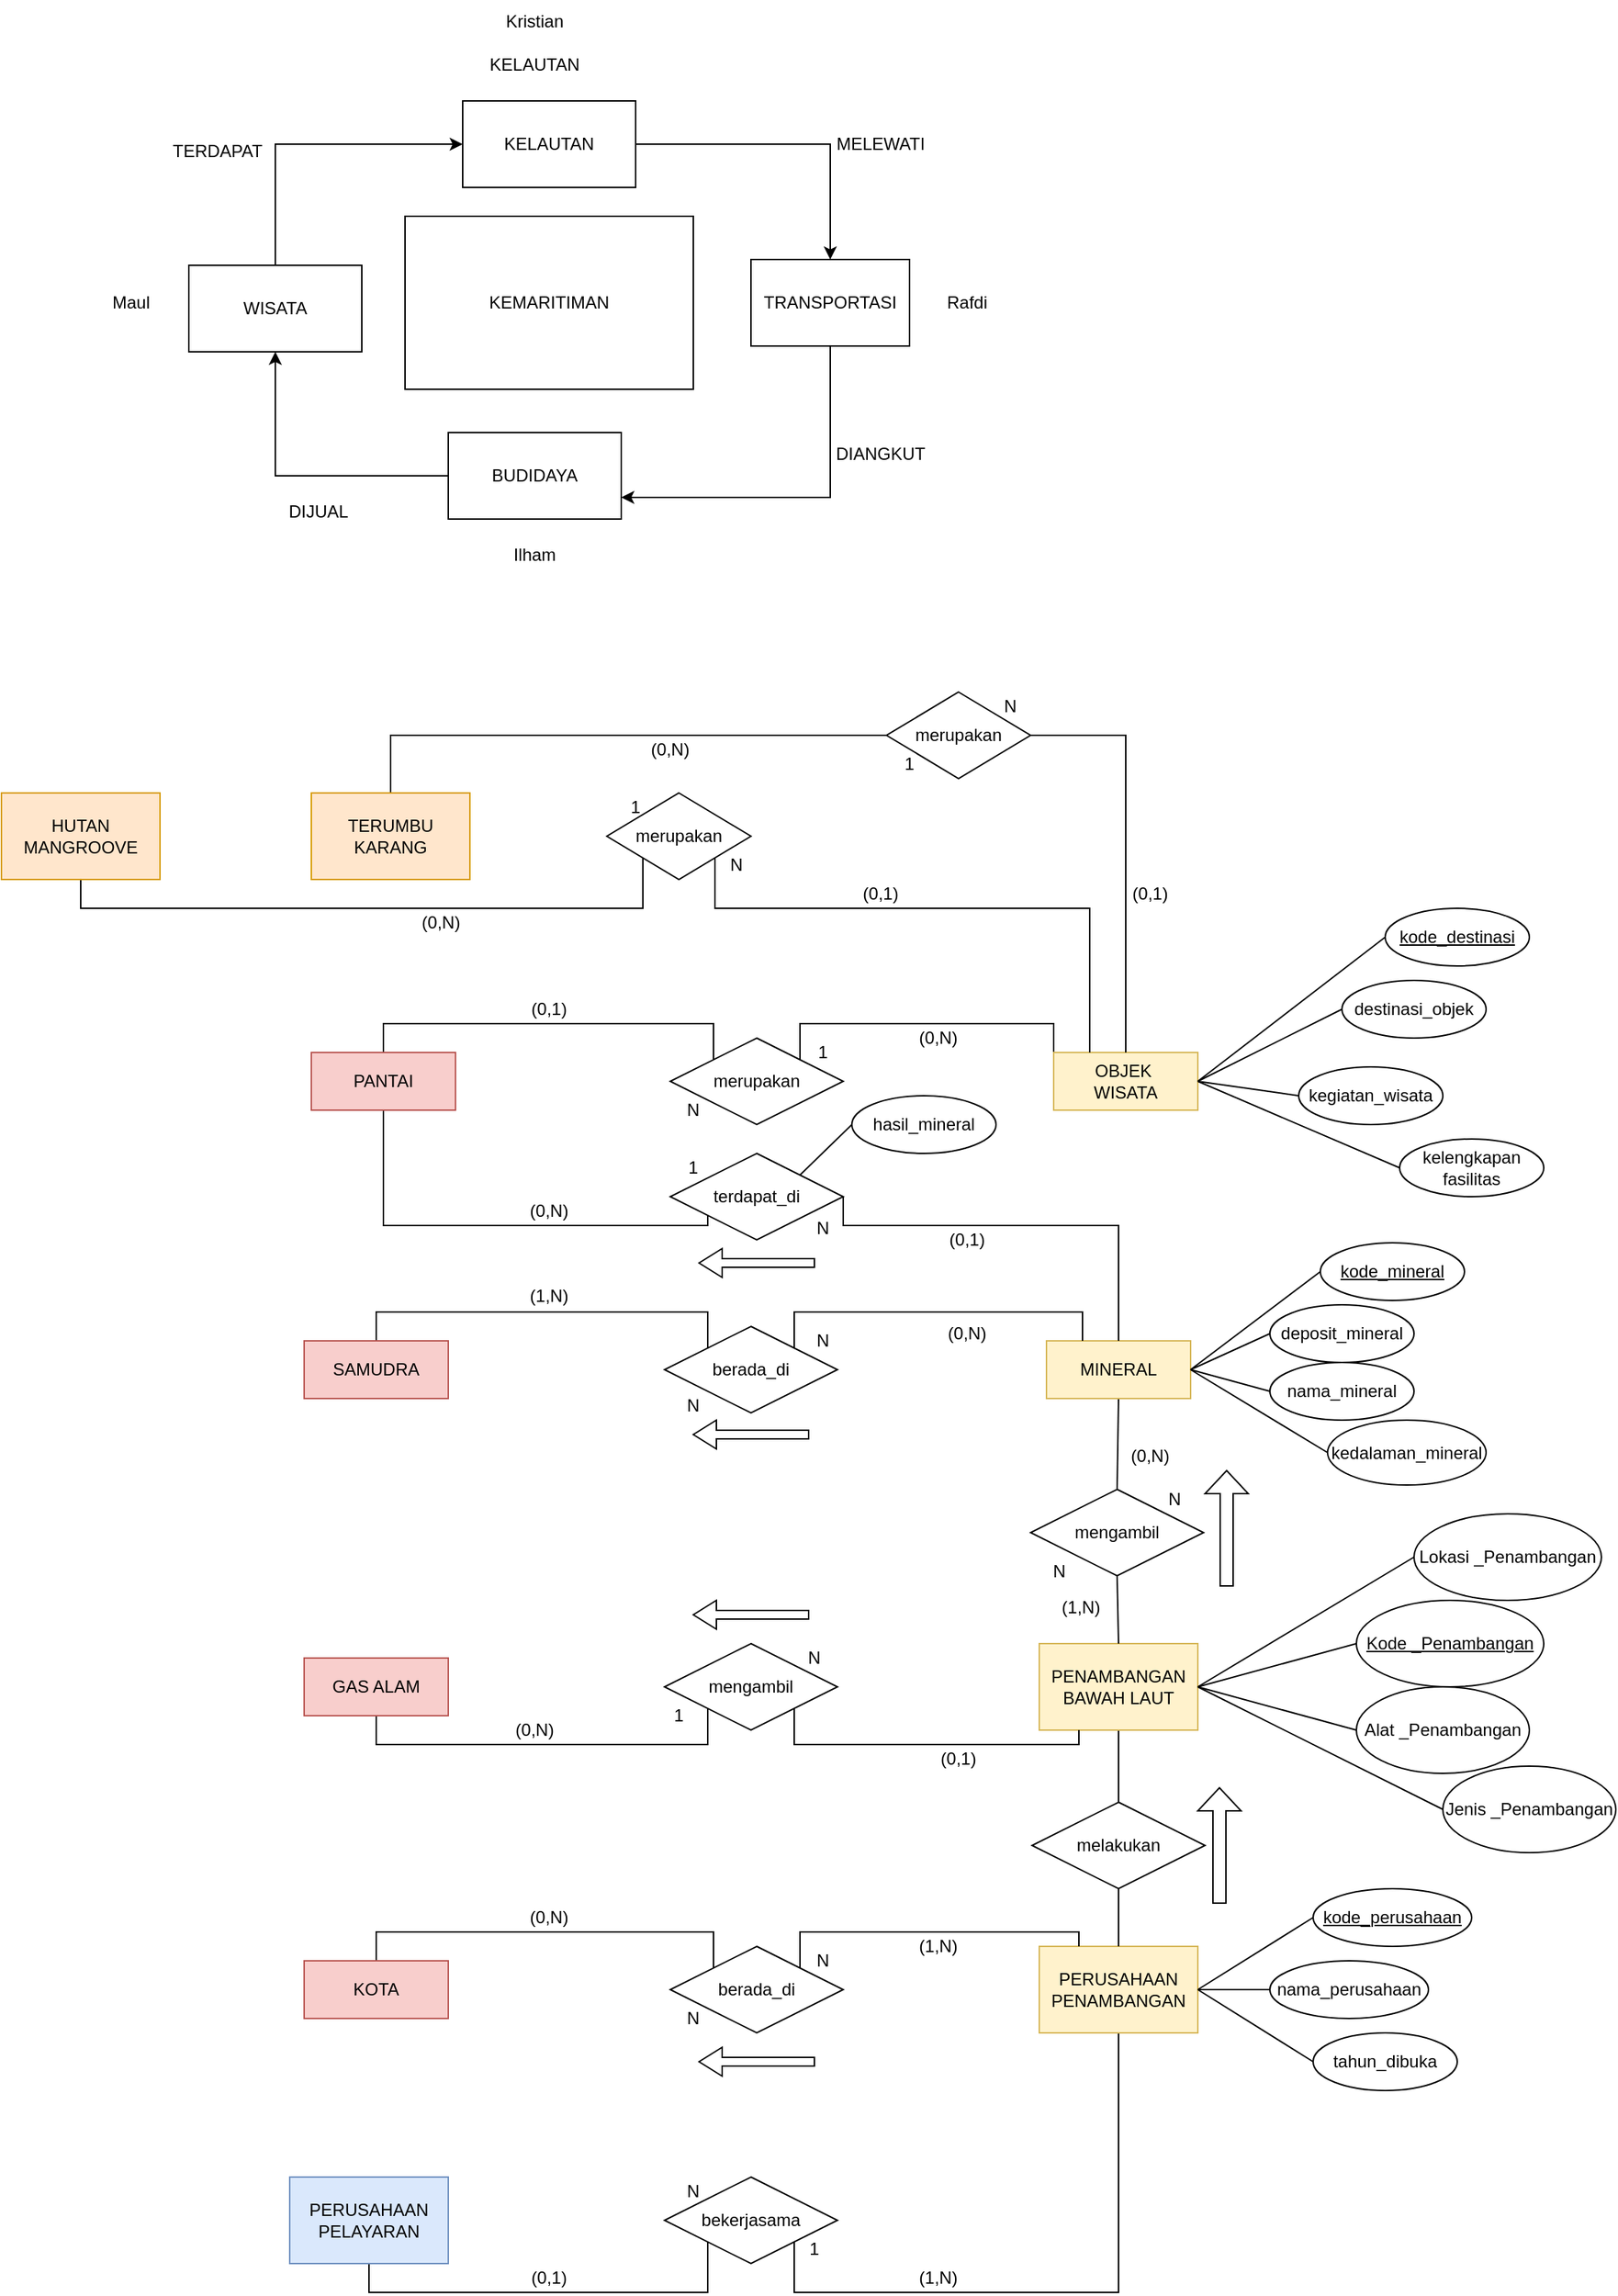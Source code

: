 <mxfile version="15.4.0" type="device"><diagram id="qbSiOUKNmNahu11_KAGd" name="Page-1"><mxGraphModel dx="1086" dy="846" grid="1" gridSize="10" guides="1" tooltips="1" connect="1" arrows="1" fold="1" page="1" pageScale="1" pageWidth="1169" pageHeight="827" math="0" shadow="0"><root><mxCell id="0"/><mxCell id="1" parent="0"/><mxCell id="umn7wUE_OWknkJdX8bGO-1" value="KEMARITIMAN" style="rounded=0;whiteSpace=wrap;html=1;" parent="1" vertex="1"><mxGeometry x="510" y="320" width="200" height="120" as="geometry"/></mxCell><mxCell id="umn7wUE_OWknkJdX8bGO-21" style="edgeStyle=orthogonalEdgeStyle;rounded=0;orthogonalLoop=1;jettySize=auto;html=1;exitX=0.5;exitY=1;exitDx=0;exitDy=0;entryX=1;entryY=0.75;entryDx=0;entryDy=0;" parent="1" source="umn7wUE_OWknkJdX8bGO-4" target="umn7wUE_OWknkJdX8bGO-5" edge="1"><mxGeometry relative="1" as="geometry"/></mxCell><mxCell id="umn7wUE_OWknkJdX8bGO-4" value="TRANSPORTASI" style="rounded=0;whiteSpace=wrap;html=1;" parent="1" vertex="1"><mxGeometry x="750" y="350" width="110" height="60" as="geometry"/></mxCell><mxCell id="umn7wUE_OWknkJdX8bGO-29" style="edgeStyle=orthogonalEdgeStyle;rounded=0;orthogonalLoop=1;jettySize=auto;html=1;exitX=0;exitY=0.5;exitDx=0;exitDy=0;entryX=0.5;entryY=1;entryDx=0;entryDy=0;" parent="1" source="umn7wUE_OWknkJdX8bGO-5" target="umn7wUE_OWknkJdX8bGO-14" edge="1"><mxGeometry relative="1" as="geometry"/></mxCell><mxCell id="umn7wUE_OWknkJdX8bGO-5" value="" style="rounded=0;whiteSpace=wrap;html=1;" parent="1" vertex="1"><mxGeometry x="540" y="470" width="120" height="60" as="geometry"/></mxCell><mxCell id="umn7wUE_OWknkJdX8bGO-7" value="BUDIDAYA" style="text;html=1;strokeColor=none;fillColor=none;align=center;verticalAlign=middle;whiteSpace=wrap;rounded=0;" parent="1" vertex="1"><mxGeometry x="570" y="485" width="60" height="30" as="geometry"/></mxCell><mxCell id="umn7wUE_OWknkJdX8bGO-9" value="KELAUTAN" style="text;html=1;strokeColor=none;fillColor=none;align=center;verticalAlign=middle;whiteSpace=wrap;rounded=0;" parent="1" vertex="1"><mxGeometry x="570" y="200" width="60" height="30" as="geometry"/></mxCell><mxCell id="umn7wUE_OWknkJdX8bGO-20" style="edgeStyle=orthogonalEdgeStyle;rounded=0;orthogonalLoop=1;jettySize=auto;html=1;exitX=1;exitY=0.5;exitDx=0;exitDy=0;entryX=0.5;entryY=0;entryDx=0;entryDy=0;" parent="1" source="umn7wUE_OWknkJdX8bGO-26" target="umn7wUE_OWknkJdX8bGO-4" edge="1"><mxGeometry relative="1" as="geometry"><mxPoint x="735" y="270" as="sourcePoint"/></mxGeometry></mxCell><mxCell id="umn7wUE_OWknkJdX8bGO-27" style="edgeStyle=orthogonalEdgeStyle;rounded=0;orthogonalLoop=1;jettySize=auto;html=1;exitX=0.5;exitY=0;exitDx=0;exitDy=0;entryX=0;entryY=0.5;entryDx=0;entryDy=0;" parent="1" source="umn7wUE_OWknkJdX8bGO-14" target="umn7wUE_OWknkJdX8bGO-26" edge="1"><mxGeometry relative="1" as="geometry"/></mxCell><mxCell id="umn7wUE_OWknkJdX8bGO-14" value="WISATA" style="rounded=0;whiteSpace=wrap;html=1;" parent="1" vertex="1"><mxGeometry x="360" y="354" width="120" height="60" as="geometry"/></mxCell><mxCell id="umn7wUE_OWknkJdX8bGO-22" value="DIANGKUT" style="text;html=1;strokeColor=none;fillColor=none;align=center;verticalAlign=middle;whiteSpace=wrap;rounded=0;" parent="1" vertex="1"><mxGeometry x="810" y="470" width="60" height="30" as="geometry"/></mxCell><mxCell id="umn7wUE_OWknkJdX8bGO-23" value="MELEWATI" style="text;html=1;strokeColor=none;fillColor=none;align=center;verticalAlign=middle;whiteSpace=wrap;rounded=0;" parent="1" vertex="1"><mxGeometry x="810" y="255" width="60" height="30" as="geometry"/></mxCell><mxCell id="umn7wUE_OWknkJdX8bGO-25" value="TERDAPAT" style="text;html=1;strokeColor=none;fillColor=none;align=center;verticalAlign=middle;whiteSpace=wrap;rounded=0;" parent="1" vertex="1"><mxGeometry x="350" y="260" width="60" height="30" as="geometry"/></mxCell><mxCell id="umn7wUE_OWknkJdX8bGO-26" value="KELAUTAN" style="rounded=0;whiteSpace=wrap;html=1;" parent="1" vertex="1"><mxGeometry x="550" y="240" width="120" height="60" as="geometry"/></mxCell><mxCell id="umn7wUE_OWknkJdX8bGO-30" value="DIJUAL" style="text;html=1;strokeColor=none;fillColor=none;align=center;verticalAlign=middle;whiteSpace=wrap;rounded=0;" parent="1" vertex="1"><mxGeometry x="420" y="510" width="60" height="30" as="geometry"/></mxCell><mxCell id="umn7wUE_OWknkJdX8bGO-31" value="Maul" style="text;html=1;strokeColor=none;fillColor=none;align=center;verticalAlign=middle;whiteSpace=wrap;rounded=0;" parent="1" vertex="1"><mxGeometry x="290" y="365" width="60" height="30" as="geometry"/></mxCell><mxCell id="umn7wUE_OWknkJdX8bGO-32" value="Ilham" style="text;html=1;strokeColor=none;fillColor=none;align=center;verticalAlign=middle;whiteSpace=wrap;rounded=0;" parent="1" vertex="1"><mxGeometry x="570" y="540" width="60" height="30" as="geometry"/></mxCell><mxCell id="umn7wUE_OWknkJdX8bGO-33" value="Kristian" style="text;html=1;strokeColor=none;fillColor=none;align=center;verticalAlign=middle;whiteSpace=wrap;rounded=0;" parent="1" vertex="1"><mxGeometry x="570" y="170" width="60" height="30" as="geometry"/></mxCell><mxCell id="umn7wUE_OWknkJdX8bGO-34" value="Rafdi" style="text;html=1;strokeColor=none;fillColor=none;align=center;verticalAlign=middle;whiteSpace=wrap;rounded=0;" parent="1" vertex="1"><mxGeometry x="870" y="365" width="60" height="30" as="geometry"/></mxCell><mxCell id="5Eii85f6GhmCk1y5B3Vd-1" style="edgeStyle=orthogonalEdgeStyle;rounded=0;orthogonalLoop=1;jettySize=auto;html=1;exitX=0.5;exitY=0;exitDx=0;exitDy=0;entryX=0;entryY=0;entryDx=0;entryDy=0;endArrow=none;endFill=0;" edge="1" parent="1" source="5Eii85f6GhmCk1y5B3Vd-2" target="5Eii85f6GhmCk1y5B3Vd-26"><mxGeometry relative="1" as="geometry"><Array as="points"><mxPoint x="490" y="1080"/><mxPoint x="720" y="1080"/></Array></mxGeometry></mxCell><mxCell id="5Eii85f6GhmCk1y5B3Vd-2" value="SAMUDRA" style="whiteSpace=wrap;html=1;align=center;fillColor=#f8cecc;strokeColor=#b85450;" vertex="1" parent="1"><mxGeometry x="440" y="1100" width="100" height="40" as="geometry"/></mxCell><mxCell id="5Eii85f6GhmCk1y5B3Vd-3" style="edgeStyle=orthogonalEdgeStyle;rounded=0;orthogonalLoop=1;jettySize=auto;html=1;exitX=0.5;exitY=0;exitDx=0;exitDy=0;entryX=0;entryY=0;entryDx=0;entryDy=0;endArrow=none;endFill=0;" edge="1" parent="1" source="5Eii85f6GhmCk1y5B3Vd-5" target="5Eii85f6GhmCk1y5B3Vd-24"><mxGeometry relative="1" as="geometry"><Array as="points"><mxPoint x="495" y="880"/><mxPoint x="724" y="880"/></Array></mxGeometry></mxCell><mxCell id="5Eii85f6GhmCk1y5B3Vd-4" style="edgeStyle=orthogonalEdgeStyle;rounded=0;orthogonalLoop=1;jettySize=auto;html=1;exitX=0.5;exitY=1;exitDx=0;exitDy=0;entryX=0;entryY=0.5;entryDx=0;entryDy=0;endArrow=none;endFill=0;" edge="1" parent="1" source="5Eii85f6GhmCk1y5B3Vd-5" target="5Eii85f6GhmCk1y5B3Vd-36"><mxGeometry relative="1" as="geometry"><Array as="points"><mxPoint x="495" y="1020"/><mxPoint x="720" y="1020"/><mxPoint x="720" y="1000"/></Array></mxGeometry></mxCell><mxCell id="5Eii85f6GhmCk1y5B3Vd-5" value="PANTAI" style="whiteSpace=wrap;html=1;align=center;fillColor=#f8cecc;strokeColor=#b85450;" vertex="1" parent="1"><mxGeometry x="445" y="900" width="100" height="40" as="geometry"/></mxCell><mxCell id="5Eii85f6GhmCk1y5B3Vd-6" style="edgeStyle=orthogonalEdgeStyle;rounded=0;orthogonalLoop=1;jettySize=auto;html=1;exitX=0.5;exitY=0;exitDx=0;exitDy=0;entryX=0;entryY=0;entryDx=0;entryDy=0;endArrow=none;endFill=0;" edge="1" parent="1" source="5Eii85f6GhmCk1y5B3Vd-7" target="5Eii85f6GhmCk1y5B3Vd-30"><mxGeometry relative="1" as="geometry"><Array as="points"><mxPoint x="490" y="1510"/><mxPoint x="724" y="1510"/></Array></mxGeometry></mxCell><mxCell id="5Eii85f6GhmCk1y5B3Vd-7" value="KOTA" style="whiteSpace=wrap;html=1;align=center;fillColor=#f8cecc;strokeColor=#b85450;" vertex="1" parent="1"><mxGeometry x="440" y="1530" width="100" height="40" as="geometry"/></mxCell><mxCell id="5Eii85f6GhmCk1y5B3Vd-8" style="edgeStyle=orthogonalEdgeStyle;rounded=0;orthogonalLoop=1;jettySize=auto;html=1;exitX=0.5;exitY=1;exitDx=0;exitDy=0;entryX=0;entryY=1;entryDx=0;entryDy=0;endArrow=none;endFill=0;" edge="1" parent="1" source="5Eii85f6GhmCk1y5B3Vd-9" target="5Eii85f6GhmCk1y5B3Vd-34"><mxGeometry relative="1" as="geometry"><Array as="points"><mxPoint x="485" y="1760"/><mxPoint x="720" y="1760"/></Array></mxGeometry></mxCell><mxCell id="5Eii85f6GhmCk1y5B3Vd-9" value="PERUSAHAAN&lt;br&gt;PELAYARAN" style="whiteSpace=wrap;html=1;align=center;fillColor=#dae8fc;strokeColor=#6c8ebf;" vertex="1" parent="1"><mxGeometry x="430" y="1680" width="110" height="60" as="geometry"/></mxCell><mxCell id="5Eii85f6GhmCk1y5B3Vd-10" style="edgeStyle=none;rounded=0;orthogonalLoop=1;jettySize=auto;html=1;exitX=0.5;exitY=1;exitDx=0;exitDy=0;entryX=0.5;entryY=0;entryDx=0;entryDy=0;endArrow=none;endFill=0;" edge="1" parent="1" source="5Eii85f6GhmCk1y5B3Vd-11" target="5Eii85f6GhmCk1y5B3Vd-47"><mxGeometry relative="1" as="geometry"/></mxCell><mxCell id="5Eii85f6GhmCk1y5B3Vd-11" value="MINERAL" style="whiteSpace=wrap;html=1;align=center;fillColor=#fff2cc;strokeColor=#d6b656;" vertex="1" parent="1"><mxGeometry x="955" y="1100" width="100" height="40" as="geometry"/></mxCell><mxCell id="5Eii85f6GhmCk1y5B3Vd-12" style="edgeStyle=orthogonalEdgeStyle;rounded=0;orthogonalLoop=1;jettySize=auto;html=1;exitX=0.5;exitY=1;exitDx=0;exitDy=0;entryX=0;entryY=1;entryDx=0;entryDy=0;endArrow=none;endFill=0;" edge="1" parent="1" source="5Eii85f6GhmCk1y5B3Vd-13" target="5Eii85f6GhmCk1y5B3Vd-28"><mxGeometry relative="1" as="geometry"><Array as="points"><mxPoint x="490" y="1380"/><mxPoint x="720" y="1380"/></Array></mxGeometry></mxCell><mxCell id="5Eii85f6GhmCk1y5B3Vd-13" value="GAS ALAM" style="whiteSpace=wrap;html=1;align=center;fillColor=#f8cecc;strokeColor=#b85450;" vertex="1" parent="1"><mxGeometry x="440" y="1320" width="100" height="40" as="geometry"/></mxCell><mxCell id="5Eii85f6GhmCk1y5B3Vd-14" style="edgeStyle=none;rounded=0;orthogonalLoop=1;jettySize=auto;html=1;exitX=0.5;exitY=1;exitDx=0;exitDy=0;entryX=0.5;entryY=0;entryDx=0;entryDy=0;endArrow=none;endFill=0;" edge="1" parent="1" source="5Eii85f6GhmCk1y5B3Vd-15" target="5Eii85f6GhmCk1y5B3Vd-44"><mxGeometry relative="1" as="geometry"/></mxCell><mxCell id="5Eii85f6GhmCk1y5B3Vd-15" value="PENAMBANGAN BAWAH LAUT" style="whiteSpace=wrap;html=1;align=center;fillColor=#fff2cc;strokeColor=#d6b656;" vertex="1" parent="1"><mxGeometry x="950" y="1310" width="110" height="60" as="geometry"/></mxCell><mxCell id="5Eii85f6GhmCk1y5B3Vd-16" style="edgeStyle=orthogonalEdgeStyle;rounded=0;orthogonalLoop=1;jettySize=auto;html=1;exitX=0.5;exitY=1;exitDx=0;exitDy=0;entryX=1;entryY=1;entryDx=0;entryDy=0;endArrow=none;endFill=0;" edge="1" parent="1" source="5Eii85f6GhmCk1y5B3Vd-17" target="5Eii85f6GhmCk1y5B3Vd-34"><mxGeometry relative="1" as="geometry"><Array as="points"><mxPoint x="1005" y="1760"/><mxPoint x="780" y="1760"/></Array></mxGeometry></mxCell><mxCell id="5Eii85f6GhmCk1y5B3Vd-17" value="PERUSAHAAN&lt;br&gt;PENAMBANGAN" style="whiteSpace=wrap;html=1;align=center;fillColor=#fff2cc;strokeColor=#d6b656;" vertex="1" parent="1"><mxGeometry x="950" y="1520" width="110" height="60" as="geometry"/></mxCell><mxCell id="5Eii85f6GhmCk1y5B3Vd-18" style="edgeStyle=orthogonalEdgeStyle;rounded=0;orthogonalLoop=1;jettySize=auto;html=1;exitX=0;exitY=0;exitDx=0;exitDy=0;entryX=1;entryY=0;entryDx=0;entryDy=0;endArrow=none;endFill=0;" edge="1" parent="1" source="5Eii85f6GhmCk1y5B3Vd-19" target="5Eii85f6GhmCk1y5B3Vd-24"><mxGeometry relative="1" as="geometry"><Array as="points"><mxPoint x="960" y="880"/><mxPoint x="784" y="880"/></Array></mxGeometry></mxCell><mxCell id="5Eii85f6GhmCk1y5B3Vd-19" value="OBJEK&amp;nbsp;&lt;br&gt;WISATA" style="whiteSpace=wrap;html=1;align=center;fillColor=#fff2cc;strokeColor=#d6b656;" vertex="1" parent="1"><mxGeometry x="960" y="900" width="100" height="40" as="geometry"/></mxCell><mxCell id="5Eii85f6GhmCk1y5B3Vd-20" style="edgeStyle=orthogonalEdgeStyle;rounded=0;orthogonalLoop=1;jettySize=auto;html=1;exitX=0.5;exitY=1;exitDx=0;exitDy=0;entryX=0;entryY=1;entryDx=0;entryDy=0;endArrow=none;endFill=0;" edge="1" parent="1" source="5Eii85f6GhmCk1y5B3Vd-21" target="5Eii85f6GhmCk1y5B3Vd-40"><mxGeometry relative="1" as="geometry"><Array as="points"><mxPoint x="285" y="800"/><mxPoint x="675" y="800"/></Array></mxGeometry></mxCell><mxCell id="5Eii85f6GhmCk1y5B3Vd-21" value="HUTAN&lt;br&gt;MANGROOVE" style="whiteSpace=wrap;html=1;align=center;fillColor=#ffe6cc;strokeColor=#d79b00;" vertex="1" parent="1"><mxGeometry x="230" y="720" width="110" height="60" as="geometry"/></mxCell><mxCell id="5Eii85f6GhmCk1y5B3Vd-22" style="edgeStyle=orthogonalEdgeStyle;rounded=0;orthogonalLoop=1;jettySize=auto;html=1;exitX=0.5;exitY=0;exitDx=0;exitDy=0;entryX=0;entryY=0.5;entryDx=0;entryDy=0;endArrow=none;endFill=0;" edge="1" parent="1" source="5Eii85f6GhmCk1y5B3Vd-23" target="5Eii85f6GhmCk1y5B3Vd-42"><mxGeometry relative="1" as="geometry"/></mxCell><mxCell id="5Eii85f6GhmCk1y5B3Vd-23" value="TERUMBU KARANG" style="whiteSpace=wrap;html=1;align=center;fillColor=#ffe6cc;strokeColor=#d79b00;" vertex="1" parent="1"><mxGeometry x="445" y="720" width="110" height="60" as="geometry"/></mxCell><mxCell id="5Eii85f6GhmCk1y5B3Vd-24" value="merupakan" style="shape=rhombus;perimeter=rhombusPerimeter;whiteSpace=wrap;html=1;align=center;" vertex="1" parent="1"><mxGeometry x="694" y="890" width="120" height="60" as="geometry"/></mxCell><mxCell id="5Eii85f6GhmCk1y5B3Vd-25" style="edgeStyle=orthogonalEdgeStyle;rounded=0;orthogonalLoop=1;jettySize=auto;html=1;exitX=1;exitY=0;exitDx=0;exitDy=0;entryX=0.25;entryY=0;entryDx=0;entryDy=0;endArrow=none;endFill=0;" edge="1" parent="1" source="5Eii85f6GhmCk1y5B3Vd-26" target="5Eii85f6GhmCk1y5B3Vd-11"><mxGeometry relative="1" as="geometry"><Array as="points"><mxPoint x="780" y="1080"/><mxPoint x="980" y="1080"/></Array></mxGeometry></mxCell><mxCell id="5Eii85f6GhmCk1y5B3Vd-26" value="berada_di" style="shape=rhombus;perimeter=rhombusPerimeter;whiteSpace=wrap;html=1;align=center;" vertex="1" parent="1"><mxGeometry x="690" y="1090" width="120" height="60" as="geometry"/></mxCell><mxCell id="5Eii85f6GhmCk1y5B3Vd-27" style="edgeStyle=orthogonalEdgeStyle;rounded=0;orthogonalLoop=1;jettySize=auto;html=1;exitX=1;exitY=1;exitDx=0;exitDy=0;entryX=0.25;entryY=1;entryDx=0;entryDy=0;endArrow=none;endFill=0;" edge="1" parent="1" source="5Eii85f6GhmCk1y5B3Vd-28" target="5Eii85f6GhmCk1y5B3Vd-15"><mxGeometry relative="1" as="geometry"><Array as="points"><mxPoint x="780" y="1380"/><mxPoint x="978" y="1380"/></Array></mxGeometry></mxCell><mxCell id="5Eii85f6GhmCk1y5B3Vd-28" value="mengambil" style="shape=rhombus;perimeter=rhombusPerimeter;whiteSpace=wrap;html=1;align=center;" vertex="1" parent="1"><mxGeometry x="690" y="1310" width="120" height="60" as="geometry"/></mxCell><mxCell id="5Eii85f6GhmCk1y5B3Vd-29" style="edgeStyle=orthogonalEdgeStyle;rounded=0;orthogonalLoop=1;jettySize=auto;html=1;exitX=1;exitY=0;exitDx=0;exitDy=0;entryX=0.25;entryY=0;entryDx=0;entryDy=0;endArrow=none;endFill=0;" edge="1" parent="1" source="5Eii85f6GhmCk1y5B3Vd-30" target="5Eii85f6GhmCk1y5B3Vd-17"><mxGeometry relative="1" as="geometry"><Array as="points"><mxPoint x="784" y="1510"/><mxPoint x="978" y="1510"/></Array></mxGeometry></mxCell><mxCell id="5Eii85f6GhmCk1y5B3Vd-30" value="berada_di" style="shape=rhombus;perimeter=rhombusPerimeter;whiteSpace=wrap;html=1;align=center;" vertex="1" parent="1"><mxGeometry x="694" y="1520" width="120" height="60" as="geometry"/></mxCell><mxCell id="5Eii85f6GhmCk1y5B3Vd-31" value="" style="shape=singleArrow;direction=west;whiteSpace=wrap;html=1;" vertex="1" parent="1"><mxGeometry x="710" y="1155" width="80" height="20" as="geometry"/></mxCell><mxCell id="5Eii85f6GhmCk1y5B3Vd-32" value="" style="shape=singleArrow;direction=west;whiteSpace=wrap;html=1;" vertex="1" parent="1"><mxGeometry x="710" y="1280" width="80" height="20" as="geometry"/></mxCell><mxCell id="5Eii85f6GhmCk1y5B3Vd-33" value="" style="shape=singleArrow;direction=west;whiteSpace=wrap;html=1;" vertex="1" parent="1"><mxGeometry x="714" y="1590" width="80" height="20" as="geometry"/></mxCell><mxCell id="5Eii85f6GhmCk1y5B3Vd-34" value="bekerjasama" style="shape=rhombus;perimeter=rhombusPerimeter;whiteSpace=wrap;html=1;align=center;" vertex="1" parent="1"><mxGeometry x="690" y="1680" width="120" height="60" as="geometry"/></mxCell><mxCell id="5Eii85f6GhmCk1y5B3Vd-35" style="edgeStyle=orthogonalEdgeStyle;rounded=0;orthogonalLoop=1;jettySize=auto;html=1;exitX=1;exitY=0.5;exitDx=0;exitDy=0;entryX=0.5;entryY=0;entryDx=0;entryDy=0;endArrow=none;endFill=0;" edge="1" parent="1" source="5Eii85f6GhmCk1y5B3Vd-36" target="5Eii85f6GhmCk1y5B3Vd-11"><mxGeometry relative="1" as="geometry"><Array as="points"><mxPoint x="814" y="1020"/><mxPoint x="1005" y="1020"/></Array></mxGeometry></mxCell><mxCell id="5Eii85f6GhmCk1y5B3Vd-36" value="terdapat_di" style="shape=rhombus;perimeter=rhombusPerimeter;whiteSpace=wrap;html=1;align=center;" vertex="1" parent="1"><mxGeometry x="694" y="970" width="120" height="60" as="geometry"/></mxCell><mxCell id="5Eii85f6GhmCk1y5B3Vd-37" style="rounded=0;orthogonalLoop=1;jettySize=auto;html=1;exitX=0;exitY=0.5;exitDx=0;exitDy=0;entryX=1;entryY=0;entryDx=0;entryDy=0;endArrow=none;endFill=0;" edge="1" parent="1" source="5Eii85f6GhmCk1y5B3Vd-38" target="5Eii85f6GhmCk1y5B3Vd-36"><mxGeometry relative="1" as="geometry"/></mxCell><mxCell id="5Eii85f6GhmCk1y5B3Vd-38" value="hasil_mineral" style="ellipse;whiteSpace=wrap;html=1;align=center;" vertex="1" parent="1"><mxGeometry x="820" y="930" width="100" height="40" as="geometry"/></mxCell><mxCell id="5Eii85f6GhmCk1y5B3Vd-39" style="edgeStyle=orthogonalEdgeStyle;rounded=0;orthogonalLoop=1;jettySize=auto;html=1;exitX=1;exitY=1;exitDx=0;exitDy=0;entryX=0.25;entryY=0;entryDx=0;entryDy=0;endArrow=none;endFill=0;" edge="1" parent="1" source="5Eii85f6GhmCk1y5B3Vd-40" target="5Eii85f6GhmCk1y5B3Vd-19"><mxGeometry relative="1" as="geometry"><Array as="points"><mxPoint x="725" y="800"/><mxPoint x="985" y="800"/></Array></mxGeometry></mxCell><mxCell id="5Eii85f6GhmCk1y5B3Vd-40" value="merupakan" style="shape=rhombus;perimeter=rhombusPerimeter;whiteSpace=wrap;html=1;align=center;" vertex="1" parent="1"><mxGeometry x="650" y="720" width="100" height="60" as="geometry"/></mxCell><mxCell id="5Eii85f6GhmCk1y5B3Vd-41" style="edgeStyle=orthogonalEdgeStyle;rounded=0;orthogonalLoop=1;jettySize=auto;html=1;exitX=1;exitY=0.5;exitDx=0;exitDy=0;entryX=0.5;entryY=0;entryDx=0;entryDy=0;endArrow=none;endFill=0;" edge="1" parent="1" source="5Eii85f6GhmCk1y5B3Vd-42" target="5Eii85f6GhmCk1y5B3Vd-19"><mxGeometry relative="1" as="geometry"/></mxCell><mxCell id="5Eii85f6GhmCk1y5B3Vd-42" value="merupakan" style="shape=rhombus;perimeter=rhombusPerimeter;whiteSpace=wrap;html=1;align=center;" vertex="1" parent="1"><mxGeometry x="844" y="650" width="100" height="60" as="geometry"/></mxCell><mxCell id="5Eii85f6GhmCk1y5B3Vd-43" style="edgeStyle=none;rounded=0;orthogonalLoop=1;jettySize=auto;html=1;exitX=0.5;exitY=1;exitDx=0;exitDy=0;entryX=0.5;entryY=0;entryDx=0;entryDy=0;endArrow=none;endFill=0;" edge="1" parent="1" source="5Eii85f6GhmCk1y5B3Vd-44" target="5Eii85f6GhmCk1y5B3Vd-17"><mxGeometry relative="1" as="geometry"/></mxCell><mxCell id="5Eii85f6GhmCk1y5B3Vd-44" value="melakukan" style="shape=rhombus;perimeter=rhombusPerimeter;whiteSpace=wrap;html=1;align=center;" vertex="1" parent="1"><mxGeometry x="945" y="1420" width="120" height="60" as="geometry"/></mxCell><mxCell id="5Eii85f6GhmCk1y5B3Vd-45" value="" style="shape=singleArrow;direction=north;whiteSpace=wrap;html=1;" vertex="1" parent="1"><mxGeometry x="1060" y="1410" width="30" height="80" as="geometry"/></mxCell><mxCell id="5Eii85f6GhmCk1y5B3Vd-46" style="edgeStyle=none;rounded=0;orthogonalLoop=1;jettySize=auto;html=1;exitX=0.5;exitY=1;exitDx=0;exitDy=0;entryX=0.5;entryY=0;entryDx=0;entryDy=0;endArrow=none;endFill=0;" edge="1" parent="1" source="5Eii85f6GhmCk1y5B3Vd-47" target="5Eii85f6GhmCk1y5B3Vd-15"><mxGeometry relative="1" as="geometry"/></mxCell><mxCell id="5Eii85f6GhmCk1y5B3Vd-47" value="mengambil" style="shape=rhombus;perimeter=rhombusPerimeter;whiteSpace=wrap;html=1;align=center;" vertex="1" parent="1"><mxGeometry x="944" y="1203" width="120" height="60" as="geometry"/></mxCell><mxCell id="5Eii85f6GhmCk1y5B3Vd-48" value="" style="shape=singleArrow;direction=north;whiteSpace=wrap;html=1;" vertex="1" parent="1"><mxGeometry x="1065" y="1190" width="30" height="80" as="geometry"/></mxCell><mxCell id="5Eii85f6GhmCk1y5B3Vd-49" style="edgeStyle=none;rounded=0;orthogonalLoop=1;jettySize=auto;html=1;exitX=0;exitY=0.5;exitDx=0;exitDy=0;entryX=1;entryY=0.5;entryDx=0;entryDy=0;endArrow=none;endFill=0;" edge="1" parent="1" source="5Eii85f6GhmCk1y5B3Vd-50" target="5Eii85f6GhmCk1y5B3Vd-15"><mxGeometry relative="1" as="geometry"/></mxCell><mxCell id="5Eii85f6GhmCk1y5B3Vd-50" value="Jenis _Penambangan" style="ellipse;whiteSpace=wrap;html=1;align=center;" vertex="1" parent="1"><mxGeometry x="1230" y="1395" width="120" height="60" as="geometry"/></mxCell><mxCell id="5Eii85f6GhmCk1y5B3Vd-51" style="edgeStyle=none;rounded=0;orthogonalLoop=1;jettySize=auto;html=1;exitX=0;exitY=0.5;exitDx=0;exitDy=0;entryX=1;entryY=0.5;entryDx=0;entryDy=0;endArrow=none;endFill=0;" edge="1" parent="1" source="5Eii85f6GhmCk1y5B3Vd-52" target="5Eii85f6GhmCk1y5B3Vd-15"><mxGeometry relative="1" as="geometry"/></mxCell><mxCell id="5Eii85f6GhmCk1y5B3Vd-52" value="Lokasi _Penambangan" style="ellipse;whiteSpace=wrap;html=1;align=center;" vertex="1" parent="1"><mxGeometry x="1210" y="1220" width="130" height="60" as="geometry"/></mxCell><mxCell id="5Eii85f6GhmCk1y5B3Vd-53" style="edgeStyle=none;rounded=0;orthogonalLoop=1;jettySize=auto;html=1;exitX=0;exitY=0.5;exitDx=0;exitDy=0;endArrow=none;endFill=0;" edge="1" parent="1" source="5Eii85f6GhmCk1y5B3Vd-54"><mxGeometry relative="1" as="geometry"><mxPoint x="1060" y="1340" as="targetPoint"/></mxGeometry></mxCell><mxCell id="5Eii85f6GhmCk1y5B3Vd-54" value="Alat _Penambangan" style="ellipse;whiteSpace=wrap;html=1;align=center;" vertex="1" parent="1"><mxGeometry x="1170" y="1340" width="120" height="60" as="geometry"/></mxCell><mxCell id="5Eii85f6GhmCk1y5B3Vd-55" style="edgeStyle=none;rounded=0;orthogonalLoop=1;jettySize=auto;html=1;exitX=0;exitY=0.5;exitDx=0;exitDy=0;entryX=1;entryY=0.5;entryDx=0;entryDy=0;endArrow=none;endFill=0;" edge="1" parent="1" source="5Eii85f6GhmCk1y5B3Vd-56" target="5Eii85f6GhmCk1y5B3Vd-15"><mxGeometry relative="1" as="geometry"/></mxCell><mxCell id="5Eii85f6GhmCk1y5B3Vd-56" value="&lt;u&gt;Kode _Penambangan&lt;/u&gt;" style="ellipse;whiteSpace=wrap;html=1;align=center;" vertex="1" parent="1"><mxGeometry x="1170" y="1280" width="130" height="60" as="geometry"/></mxCell><mxCell id="5Eii85f6GhmCk1y5B3Vd-57" style="edgeStyle=none;rounded=0;orthogonalLoop=1;jettySize=auto;html=1;exitX=0;exitY=0.5;exitDx=0;exitDy=0;entryX=1;entryY=0.5;entryDx=0;entryDy=0;endArrow=none;endFill=0;" edge="1" parent="1" source="5Eii85f6GhmCk1y5B3Vd-58" target="5Eii85f6GhmCk1y5B3Vd-11"><mxGeometry relative="1" as="geometry"/></mxCell><mxCell id="5Eii85f6GhmCk1y5B3Vd-58" value="kedalaman_mineral" style="ellipse;whiteSpace=wrap;html=1;align=center;" vertex="1" parent="1"><mxGeometry x="1150" y="1155" width="110" height="45" as="geometry"/></mxCell><mxCell id="5Eii85f6GhmCk1y5B3Vd-59" style="edgeStyle=none;rounded=0;orthogonalLoop=1;jettySize=auto;html=1;exitX=0;exitY=0.5;exitDx=0;exitDy=0;entryX=1;entryY=0.5;entryDx=0;entryDy=0;endArrow=none;endFill=0;" edge="1" parent="1" source="5Eii85f6GhmCk1y5B3Vd-60" target="5Eii85f6GhmCk1y5B3Vd-11"><mxGeometry relative="1" as="geometry"/></mxCell><mxCell id="5Eii85f6GhmCk1y5B3Vd-60" value="nama_mineral" style="ellipse;whiteSpace=wrap;html=1;align=center;" vertex="1" parent="1"><mxGeometry x="1110" y="1115" width="100" height="40" as="geometry"/></mxCell><mxCell id="5Eii85f6GhmCk1y5B3Vd-61" style="edgeStyle=none;rounded=0;orthogonalLoop=1;jettySize=auto;html=1;exitX=0;exitY=0.5;exitDx=0;exitDy=0;entryX=1;entryY=0.5;entryDx=0;entryDy=0;endArrow=none;endFill=0;" edge="1" parent="1" source="5Eii85f6GhmCk1y5B3Vd-62" target="5Eii85f6GhmCk1y5B3Vd-11"><mxGeometry relative="1" as="geometry"/></mxCell><mxCell id="5Eii85f6GhmCk1y5B3Vd-62" value="&lt;u&gt;kode_mineral&lt;/u&gt;" style="ellipse;whiteSpace=wrap;html=1;align=center;" vertex="1" parent="1"><mxGeometry x="1145" y="1032" width="100" height="40" as="geometry"/></mxCell><mxCell id="5Eii85f6GhmCk1y5B3Vd-63" style="edgeStyle=none;rounded=0;orthogonalLoop=1;jettySize=auto;html=1;exitX=0;exitY=0.5;exitDx=0;exitDy=0;entryX=1;entryY=0.5;entryDx=0;entryDy=0;endArrow=none;endFill=0;" edge="1" parent="1" source="5Eii85f6GhmCk1y5B3Vd-64" target="5Eii85f6GhmCk1y5B3Vd-11"><mxGeometry relative="1" as="geometry"/></mxCell><mxCell id="5Eii85f6GhmCk1y5B3Vd-64" value="deposit_mineral" style="ellipse;whiteSpace=wrap;html=1;align=center;" vertex="1" parent="1"><mxGeometry x="1110" y="1075" width="100" height="40" as="geometry"/></mxCell><mxCell id="5Eii85f6GhmCk1y5B3Vd-65" style="edgeStyle=none;rounded=0;orthogonalLoop=1;jettySize=auto;html=1;exitX=0;exitY=0.5;exitDx=0;exitDy=0;entryX=1;entryY=0.5;entryDx=0;entryDy=0;endArrow=none;endFill=0;" edge="1" parent="1" source="5Eii85f6GhmCk1y5B3Vd-66" target="5Eii85f6GhmCk1y5B3Vd-19"><mxGeometry relative="1" as="geometry"/></mxCell><mxCell id="5Eii85f6GhmCk1y5B3Vd-66" value="destinasi_objek" style="ellipse;whiteSpace=wrap;html=1;align=center;" vertex="1" parent="1"><mxGeometry x="1160" y="850" width="100" height="40" as="geometry"/></mxCell><mxCell id="5Eii85f6GhmCk1y5B3Vd-67" style="edgeStyle=none;rounded=0;orthogonalLoop=1;jettySize=auto;html=1;exitX=0;exitY=0.5;exitDx=0;exitDy=0;endArrow=none;endFill=0;entryX=1;entryY=0.5;entryDx=0;entryDy=0;" edge="1" parent="1" source="5Eii85f6GhmCk1y5B3Vd-68" target="5Eii85f6GhmCk1y5B3Vd-19"><mxGeometry relative="1" as="geometry"><mxPoint x="1061" y="923" as="targetPoint"/></mxGeometry></mxCell><mxCell id="5Eii85f6GhmCk1y5B3Vd-68" value="kegiatan_wisata" style="ellipse;whiteSpace=wrap;html=1;align=center;" vertex="1" parent="1"><mxGeometry x="1130" y="910" width="100" height="40" as="geometry"/></mxCell><mxCell id="5Eii85f6GhmCk1y5B3Vd-69" style="edgeStyle=none;rounded=0;orthogonalLoop=1;jettySize=auto;html=1;exitX=0;exitY=0.5;exitDx=0;exitDy=0;entryX=1;entryY=0.5;entryDx=0;entryDy=0;endArrow=none;endFill=0;" edge="1" parent="1" source="5Eii85f6GhmCk1y5B3Vd-70" target="5Eii85f6GhmCk1y5B3Vd-19"><mxGeometry relative="1" as="geometry"/></mxCell><mxCell id="5Eii85f6GhmCk1y5B3Vd-70" value="kode_destinasi" style="ellipse;whiteSpace=wrap;html=1;align=center;fontStyle=4;" vertex="1" parent="1"><mxGeometry x="1190" y="800" width="100" height="40" as="geometry"/></mxCell><mxCell id="5Eii85f6GhmCk1y5B3Vd-71" style="edgeStyle=none;rounded=0;orthogonalLoop=1;jettySize=auto;html=1;exitX=0;exitY=0.5;exitDx=0;exitDy=0;entryX=1;entryY=0.5;entryDx=0;entryDy=0;endArrow=none;endFill=0;" edge="1" parent="1" source="5Eii85f6GhmCk1y5B3Vd-72" target="5Eii85f6GhmCk1y5B3Vd-19"><mxGeometry relative="1" as="geometry"/></mxCell><mxCell id="5Eii85f6GhmCk1y5B3Vd-72" value="kelengkapan fasilitas" style="ellipse;whiteSpace=wrap;html=1;align=center;" vertex="1" parent="1"><mxGeometry x="1200" y="960" width="100" height="40" as="geometry"/></mxCell><mxCell id="5Eii85f6GhmCk1y5B3Vd-73" style="edgeStyle=none;rounded=0;orthogonalLoop=1;jettySize=auto;html=1;exitX=0;exitY=0.5;exitDx=0;exitDy=0;entryX=1;entryY=0.5;entryDx=0;entryDy=0;endArrow=none;endFill=0;" edge="1" parent="1" source="5Eii85f6GhmCk1y5B3Vd-74" target="5Eii85f6GhmCk1y5B3Vd-17"><mxGeometry relative="1" as="geometry"/></mxCell><mxCell id="5Eii85f6GhmCk1y5B3Vd-74" value="&lt;u&gt;kode_perusahaan&lt;/u&gt;" style="ellipse;whiteSpace=wrap;html=1;align=center;" vertex="1" parent="1"><mxGeometry x="1140" y="1480" width="110" height="40" as="geometry"/></mxCell><mxCell id="5Eii85f6GhmCk1y5B3Vd-75" style="edgeStyle=none;rounded=0;orthogonalLoop=1;jettySize=auto;html=1;exitX=0;exitY=0.5;exitDx=0;exitDy=0;entryX=1;entryY=0.5;entryDx=0;entryDy=0;endArrow=none;endFill=0;" edge="1" parent="1" source="5Eii85f6GhmCk1y5B3Vd-76" target="5Eii85f6GhmCk1y5B3Vd-17"><mxGeometry relative="1" as="geometry"/></mxCell><mxCell id="5Eii85f6GhmCk1y5B3Vd-76" value="nama_perusahaan" style="ellipse;whiteSpace=wrap;html=1;align=center;" vertex="1" parent="1"><mxGeometry x="1110" y="1530" width="110" height="40" as="geometry"/></mxCell><mxCell id="5Eii85f6GhmCk1y5B3Vd-77" style="edgeStyle=none;rounded=0;orthogonalLoop=1;jettySize=auto;html=1;exitX=0;exitY=0.5;exitDx=0;exitDy=0;entryX=1;entryY=0.5;entryDx=0;entryDy=0;endArrow=none;endFill=0;" edge="1" parent="1" source="5Eii85f6GhmCk1y5B3Vd-78" target="5Eii85f6GhmCk1y5B3Vd-17"><mxGeometry relative="1" as="geometry"/></mxCell><mxCell id="5Eii85f6GhmCk1y5B3Vd-78" value="tahun_dibuka" style="ellipse;whiteSpace=wrap;html=1;align=center;" vertex="1" parent="1"><mxGeometry x="1140" y="1580" width="100" height="40" as="geometry"/></mxCell><mxCell id="5Eii85f6GhmCk1y5B3Vd-79" value="(0,1)" style="text;html=1;strokeColor=none;fillColor=none;align=center;verticalAlign=middle;whiteSpace=wrap;rounded=0;" vertex="1" parent="1"><mxGeometry x="590" y="860" width="40" height="20" as="geometry"/></mxCell><mxCell id="5Eii85f6GhmCk1y5B3Vd-80" value="(0,N)" style="text;html=1;strokeColor=none;fillColor=none;align=center;verticalAlign=middle;whiteSpace=wrap;rounded=0;" vertex="1" parent="1"><mxGeometry x="860" y="880" width="40" height="20" as="geometry"/></mxCell><mxCell id="5Eii85f6GhmCk1y5B3Vd-81" value="N" style="text;html=1;strokeColor=none;fillColor=none;align=center;verticalAlign=middle;whiteSpace=wrap;rounded=0;" vertex="1" parent="1"><mxGeometry x="690" y="930" width="40" height="20" as="geometry"/></mxCell><mxCell id="5Eii85f6GhmCk1y5B3Vd-82" value="1" style="text;html=1;strokeColor=none;fillColor=none;align=center;verticalAlign=middle;whiteSpace=wrap;rounded=0;" vertex="1" parent="1"><mxGeometry x="780" y="890" width="40" height="20" as="geometry"/></mxCell><mxCell id="5Eii85f6GhmCk1y5B3Vd-83" value="" style="shape=singleArrow;direction=west;whiteSpace=wrap;html=1;" vertex="1" parent="1"><mxGeometry x="714" y="1036" width="80" height="20" as="geometry"/></mxCell><mxCell id="5Eii85f6GhmCk1y5B3Vd-84" value="(0,1)" style="text;html=1;strokeColor=none;fillColor=none;align=center;verticalAlign=middle;whiteSpace=wrap;rounded=0;" vertex="1" parent="1"><mxGeometry x="880" y="1020" width="40" height="20" as="geometry"/></mxCell><mxCell id="5Eii85f6GhmCk1y5B3Vd-85" value="(0,N)" style="text;html=1;strokeColor=none;fillColor=none;align=center;verticalAlign=middle;whiteSpace=wrap;rounded=0;" vertex="1" parent="1"><mxGeometry x="590" y="1000" width="40" height="20" as="geometry"/></mxCell><mxCell id="5Eii85f6GhmCk1y5B3Vd-86" value="N" style="text;html=1;strokeColor=none;fillColor=none;align=center;verticalAlign=middle;whiteSpace=wrap;rounded=0;" vertex="1" parent="1"><mxGeometry x="780" y="1012" width="40" height="20" as="geometry"/></mxCell><mxCell id="5Eii85f6GhmCk1y5B3Vd-87" value="1" style="text;html=1;strokeColor=none;fillColor=none;align=center;verticalAlign=middle;whiteSpace=wrap;rounded=0;" vertex="1" parent="1"><mxGeometry x="690" y="970" width="40" height="20" as="geometry"/></mxCell><mxCell id="5Eii85f6GhmCk1y5B3Vd-88" value="(0,N)" style="text;html=1;strokeColor=none;fillColor=none;align=center;verticalAlign=middle;whiteSpace=wrap;rounded=0;" vertex="1" parent="1"><mxGeometry x="880" y="1085" width="40" height="20" as="geometry"/></mxCell><mxCell id="5Eii85f6GhmCk1y5B3Vd-89" value="(1,N)" style="text;html=1;strokeColor=none;fillColor=none;align=center;verticalAlign=middle;whiteSpace=wrap;rounded=0;" vertex="1" parent="1"><mxGeometry x="590" y="1059" width="40" height="20" as="geometry"/></mxCell><mxCell id="5Eii85f6GhmCk1y5B3Vd-90" value="N" style="text;html=1;strokeColor=none;fillColor=none;align=center;verticalAlign=middle;whiteSpace=wrap;rounded=0;" vertex="1" parent="1"><mxGeometry x="780" y="1090" width="40" height="20" as="geometry"/></mxCell><mxCell id="5Eii85f6GhmCk1y5B3Vd-91" value="N" style="text;html=1;strokeColor=none;fillColor=none;align=center;verticalAlign=middle;whiteSpace=wrap;rounded=0;" vertex="1" parent="1"><mxGeometry x="690" y="1135" width="40" height="20" as="geometry"/></mxCell><mxCell id="5Eii85f6GhmCk1y5B3Vd-92" value="(1,N)" style="text;html=1;strokeColor=none;fillColor=none;align=center;verticalAlign=middle;whiteSpace=wrap;rounded=0;" vertex="1" parent="1"><mxGeometry x="959" y="1275" width="40" height="20" as="geometry"/></mxCell><mxCell id="5Eii85f6GhmCk1y5B3Vd-93" value="(0,N)" style="text;html=1;strokeColor=none;fillColor=none;align=center;verticalAlign=middle;whiteSpace=wrap;rounded=0;" vertex="1" parent="1"><mxGeometry x="1007" y="1170" width="40" height="20" as="geometry"/></mxCell><mxCell id="5Eii85f6GhmCk1y5B3Vd-94" value="N" style="text;html=1;strokeColor=none;fillColor=none;align=center;verticalAlign=middle;whiteSpace=wrap;rounded=0;" vertex="1" parent="1"><mxGeometry x="944" y="1250" width="40" height="20" as="geometry"/></mxCell><mxCell id="5Eii85f6GhmCk1y5B3Vd-95" value="N" style="text;html=1;strokeColor=none;fillColor=none;align=center;verticalAlign=middle;whiteSpace=wrap;rounded=0;" vertex="1" parent="1"><mxGeometry x="1024" y="1200" width="40" height="20" as="geometry"/></mxCell><mxCell id="5Eii85f6GhmCk1y5B3Vd-96" value="(0,N)" style="text;html=1;strokeColor=none;fillColor=none;align=center;verticalAlign=middle;whiteSpace=wrap;rounded=0;" vertex="1" parent="1"><mxGeometry x="590" y="1490" width="40" height="20" as="geometry"/></mxCell><mxCell id="5Eii85f6GhmCk1y5B3Vd-97" value="(1,N)" style="text;html=1;strokeColor=none;fillColor=none;align=center;verticalAlign=middle;whiteSpace=wrap;rounded=0;" vertex="1" parent="1"><mxGeometry x="860" y="1510" width="40" height="20" as="geometry"/></mxCell><mxCell id="5Eii85f6GhmCk1y5B3Vd-98" value="N" style="text;html=1;strokeColor=none;fillColor=none;align=center;verticalAlign=middle;whiteSpace=wrap;rounded=0;" vertex="1" parent="1"><mxGeometry x="780" y="1520" width="40" height="20" as="geometry"/></mxCell><mxCell id="5Eii85f6GhmCk1y5B3Vd-99" value="N" style="text;html=1;strokeColor=none;fillColor=none;align=center;verticalAlign=middle;whiteSpace=wrap;rounded=0;" vertex="1" parent="1"><mxGeometry x="690" y="1560" width="40" height="20" as="geometry"/></mxCell><mxCell id="5Eii85f6GhmCk1y5B3Vd-100" value="(0,1)" style="text;html=1;strokeColor=none;fillColor=none;align=center;verticalAlign=middle;whiteSpace=wrap;rounded=0;" vertex="1" parent="1"><mxGeometry x="590" y="1740" width="40" height="20" as="geometry"/></mxCell><mxCell id="5Eii85f6GhmCk1y5B3Vd-101" value="(1,N)" style="text;html=1;strokeColor=none;fillColor=none;align=center;verticalAlign=middle;whiteSpace=wrap;rounded=0;" vertex="1" parent="1"><mxGeometry x="860" y="1740" width="40" height="20" as="geometry"/></mxCell><mxCell id="5Eii85f6GhmCk1y5B3Vd-102" value="N" style="text;html=1;strokeColor=none;fillColor=none;align=center;verticalAlign=middle;whiteSpace=wrap;rounded=0;" vertex="1" parent="1"><mxGeometry x="690" y="1680" width="40" height="20" as="geometry"/></mxCell><mxCell id="5Eii85f6GhmCk1y5B3Vd-103" value="1" style="text;html=1;strokeColor=none;fillColor=none;align=center;verticalAlign=middle;whiteSpace=wrap;rounded=0;" vertex="1" parent="1"><mxGeometry x="774" y="1720" width="40" height="20" as="geometry"/></mxCell><mxCell id="5Eii85f6GhmCk1y5B3Vd-104" value="(0,N)" style="text;html=1;strokeColor=none;fillColor=none;align=center;verticalAlign=middle;whiteSpace=wrap;rounded=0;" vertex="1" parent="1"><mxGeometry x="580" y="1360" width="40" height="20" as="geometry"/></mxCell><mxCell id="5Eii85f6GhmCk1y5B3Vd-105" value="(0,1)" style="text;html=1;strokeColor=none;fillColor=none;align=center;verticalAlign=middle;whiteSpace=wrap;rounded=0;" vertex="1" parent="1"><mxGeometry x="874" y="1380" width="40" height="20" as="geometry"/></mxCell><mxCell id="5Eii85f6GhmCk1y5B3Vd-106" value="N" style="text;html=1;strokeColor=none;fillColor=none;align=center;verticalAlign=middle;whiteSpace=wrap;rounded=0;" vertex="1" parent="1"><mxGeometry x="774" y="1310" width="40" height="20" as="geometry"/></mxCell><mxCell id="5Eii85f6GhmCk1y5B3Vd-107" value="1" style="text;html=1;strokeColor=none;fillColor=none;align=center;verticalAlign=middle;whiteSpace=wrap;rounded=0;" vertex="1" parent="1"><mxGeometry x="680" y="1350" width="40" height="20" as="geometry"/></mxCell><mxCell id="5Eii85f6GhmCk1y5B3Vd-108" value="(0,N)" style="text;html=1;strokeColor=none;fillColor=none;align=center;verticalAlign=middle;whiteSpace=wrap;rounded=0;" vertex="1" parent="1"><mxGeometry x="674" y="680" width="40" height="20" as="geometry"/></mxCell><mxCell id="5Eii85f6GhmCk1y5B3Vd-109" value="(0,1)" style="text;html=1;strokeColor=none;fillColor=none;align=center;verticalAlign=middle;whiteSpace=wrap;rounded=0;" vertex="1" parent="1"><mxGeometry x="1007" y="780" width="40" height="20" as="geometry"/></mxCell><mxCell id="5Eii85f6GhmCk1y5B3Vd-110" value="N" style="text;html=1;strokeColor=none;fillColor=none;align=center;verticalAlign=middle;whiteSpace=wrap;rounded=0;" vertex="1" parent="1"><mxGeometry x="910" y="650" width="40" height="20" as="geometry"/></mxCell><mxCell id="5Eii85f6GhmCk1y5B3Vd-111" value="1" style="text;html=1;strokeColor=none;fillColor=none;align=center;verticalAlign=middle;whiteSpace=wrap;rounded=0;" vertex="1" parent="1"><mxGeometry x="840" y="690" width="40" height="20" as="geometry"/></mxCell><mxCell id="5Eii85f6GhmCk1y5B3Vd-112" value="(0,N)" style="text;html=1;strokeColor=none;fillColor=none;align=center;verticalAlign=middle;whiteSpace=wrap;rounded=0;" vertex="1" parent="1"><mxGeometry x="515" y="800" width="40" height="20" as="geometry"/></mxCell><mxCell id="5Eii85f6GhmCk1y5B3Vd-113" value="(0,1)" style="text;html=1;strokeColor=none;fillColor=none;align=center;verticalAlign=middle;whiteSpace=wrap;rounded=0;" vertex="1" parent="1"><mxGeometry x="820" y="780" width="40" height="20" as="geometry"/></mxCell><mxCell id="5Eii85f6GhmCk1y5B3Vd-114" value="1" style="text;html=1;strokeColor=none;fillColor=none;align=center;verticalAlign=middle;whiteSpace=wrap;rounded=0;" vertex="1" parent="1"><mxGeometry x="650" y="720" width="40" height="20" as="geometry"/></mxCell><mxCell id="5Eii85f6GhmCk1y5B3Vd-115" value="N" style="text;html=1;strokeColor=none;fillColor=none;align=center;verticalAlign=middle;whiteSpace=wrap;rounded=0;" vertex="1" parent="1"><mxGeometry x="720" y="760" width="40" height="20" as="geometry"/></mxCell></root></mxGraphModel></diagram></mxfile>